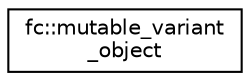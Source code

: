 digraph "Graphical Class Hierarchy"
{
  edge [fontname="Helvetica",fontsize="10",labelfontname="Helvetica",labelfontsize="10"];
  node [fontname="Helvetica",fontsize="10",shape=record];
  rankdir="LR";
  Node0 [label="fc::mutable_variant\l_object",height=0.2,width=0.4,color="black", fillcolor="white", style="filled",URL="$classfc_1_1mutable__variant__object.html",tooltip="An order-perserving dictionary of variant&#39;s. "];
}
